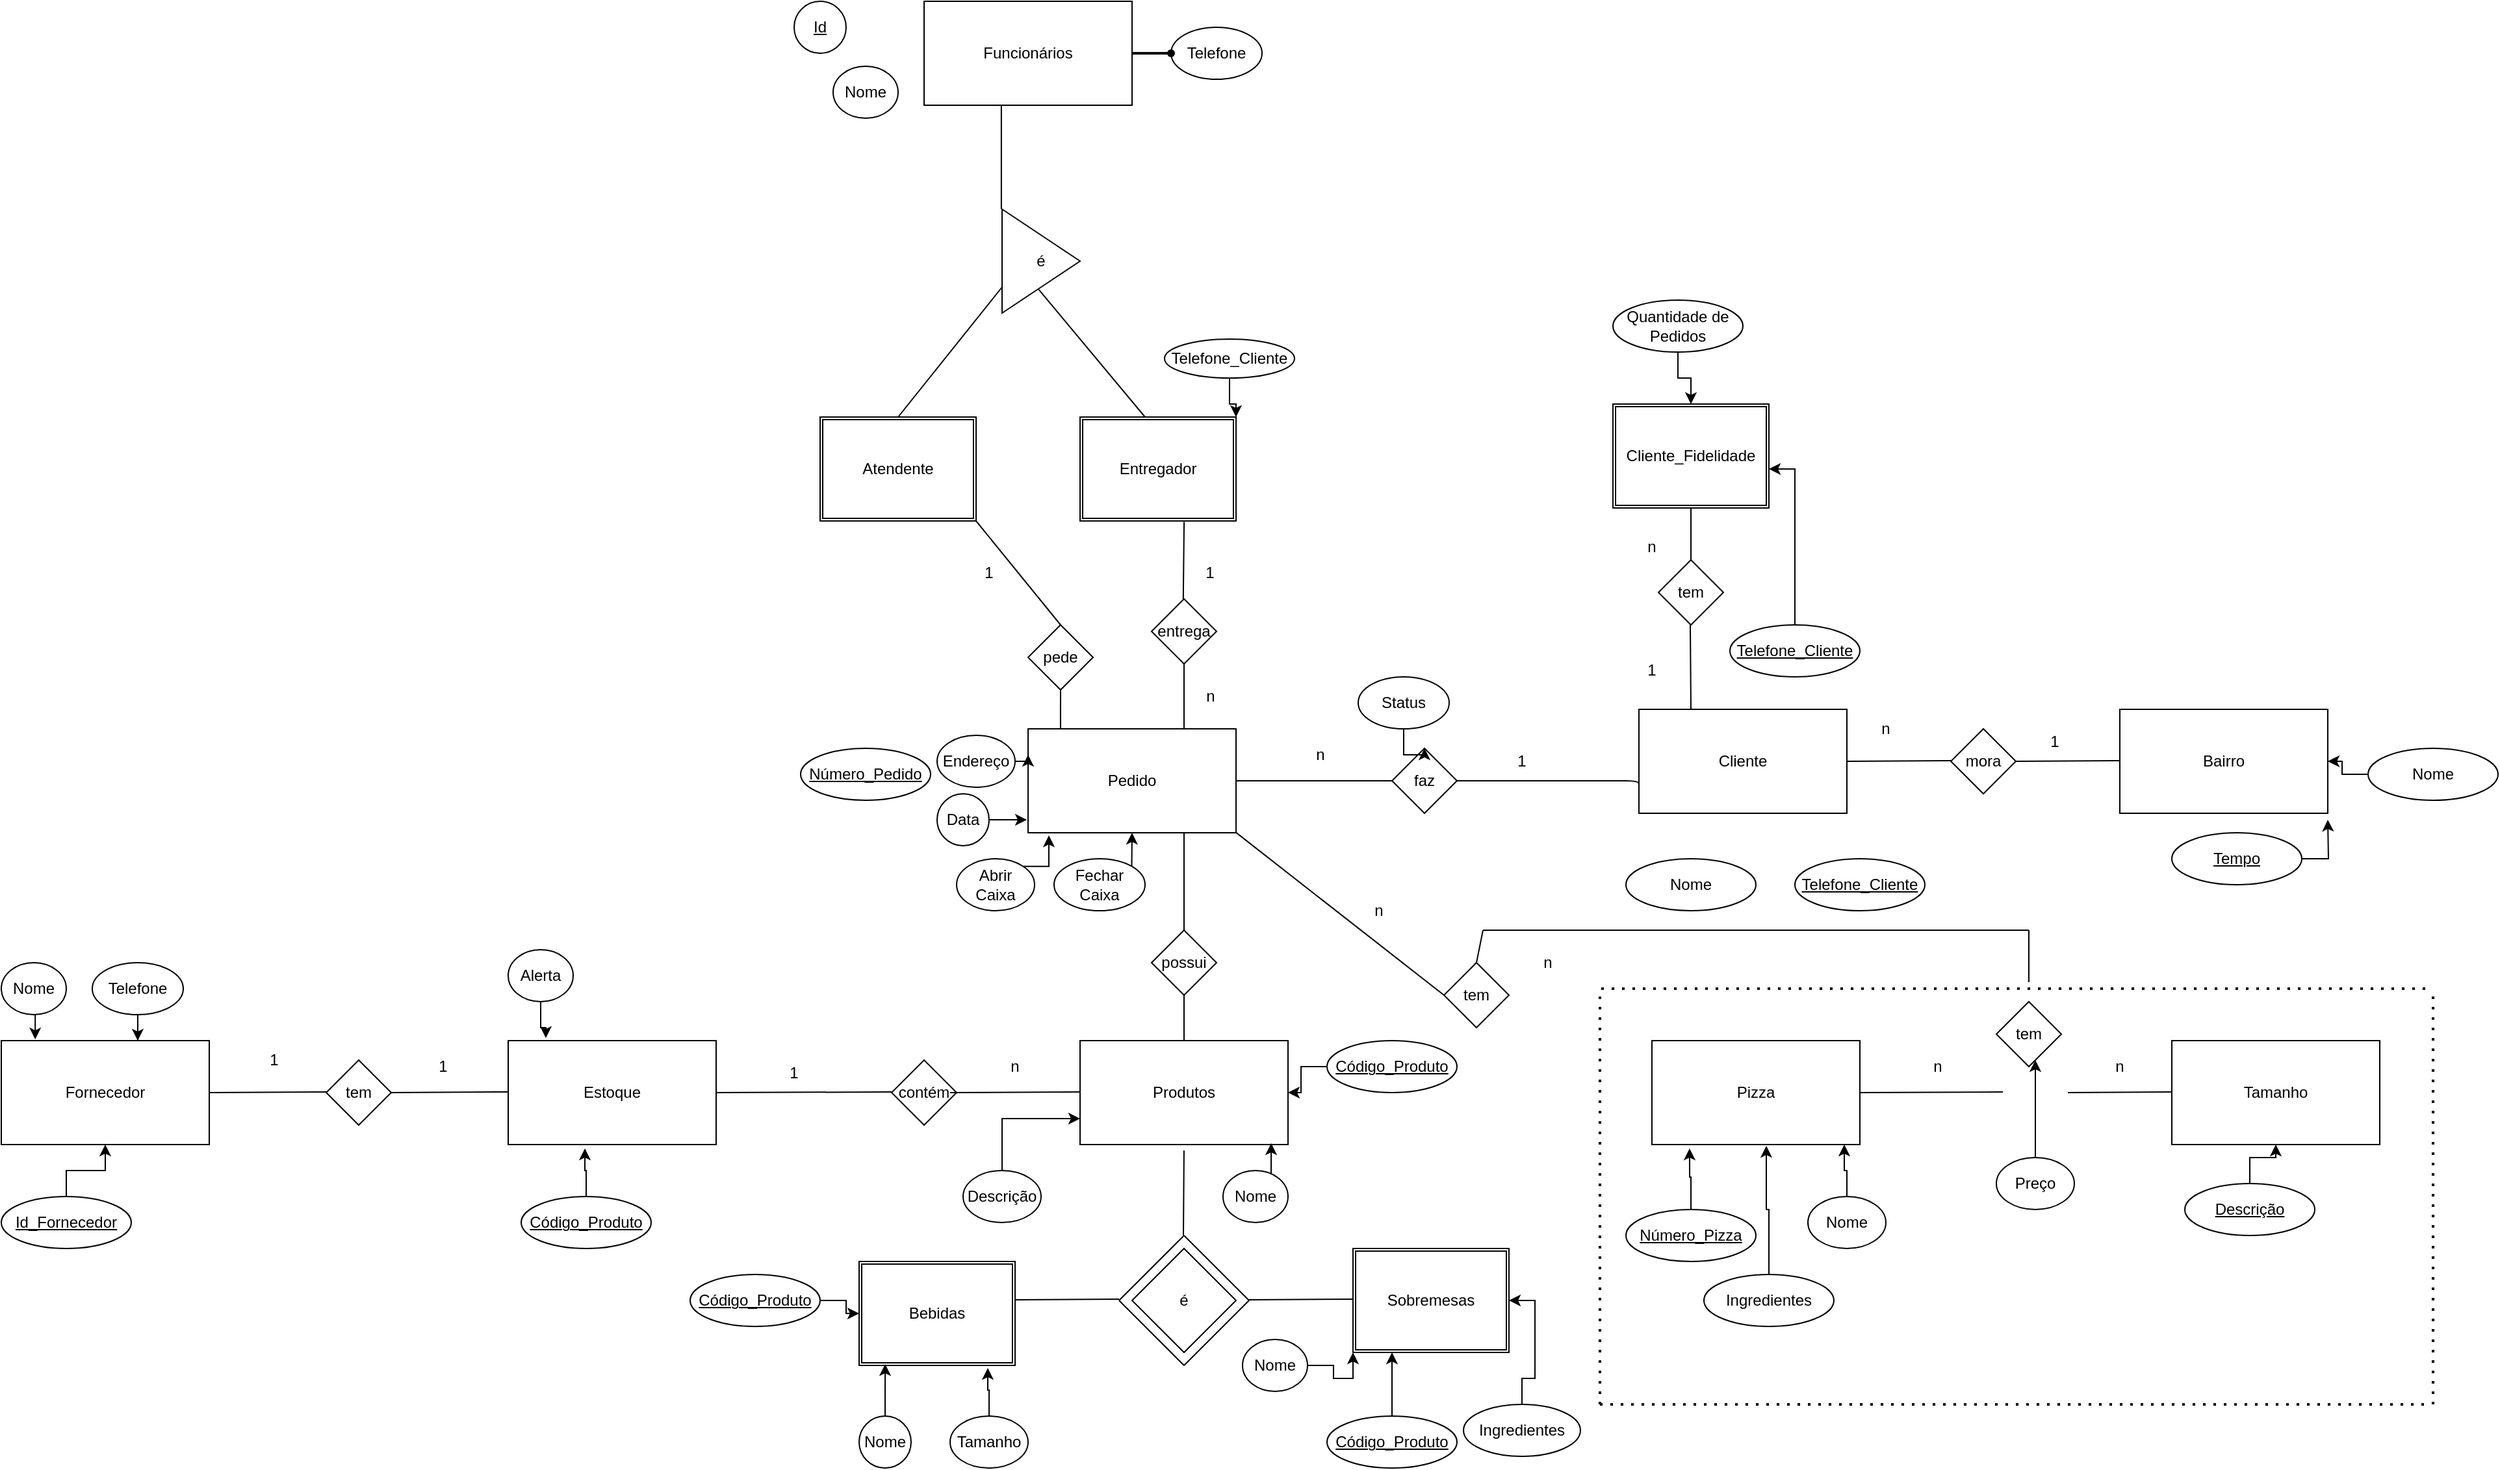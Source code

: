 <mxfile version="14.6.12" type="github">
  <diagram id="Zmj1FCLTnXu52TwQ3R6O" name="Page-1">
    <mxGraphModel dx="2249" dy="791" grid="1" gridSize="10" guides="1" tooltips="1" connect="1" arrows="1" fold="1" page="1" pageScale="1" pageWidth="827" pageHeight="1169" math="0" shadow="0">
      <root>
        <mxCell id="0" />
        <mxCell id="1" parent="0" />
        <mxCell id="ojleg3UiXAgGKh8UfWWG-2" value="Funcionários" style="rounded=0;whiteSpace=wrap;html=1;" parent="1" vertex="1">
          <mxGeometry x="80" y="40" width="160" height="80" as="geometry" />
        </mxCell>
        <mxCell id="KPG-XOJzVi3PqvCxfSUZ-7" value="Atendente" style="shape=ext;double=1;rounded=0;whiteSpace=wrap;html=1;" parent="1" vertex="1">
          <mxGeometry y="360" width="120" height="80" as="geometry" />
        </mxCell>
        <mxCell id="KPG-XOJzVi3PqvCxfSUZ-8" value="Entregador" style="shape=ext;double=1;rounded=0;whiteSpace=wrap;html=1;" parent="1" vertex="1">
          <mxGeometry x="200" y="360" width="120" height="80" as="geometry" />
        </mxCell>
        <mxCell id="KPG-XOJzVi3PqvCxfSUZ-21" value="" style="endArrow=none;html=1;" parent="1" edge="1">
          <mxGeometry width="50" height="50" relative="1" as="geometry">
            <mxPoint x="139.43" y="200" as="sourcePoint" />
            <mxPoint x="139.43" y="120" as="targetPoint" />
          </mxGeometry>
        </mxCell>
        <mxCell id="KPG-XOJzVi3PqvCxfSUZ-23" value="" style="endArrow=none;html=1;entryX=0;entryY=1;entryDx=0;entryDy=0;" parent="1" edge="1">
          <mxGeometry width="50" height="50" relative="1" as="geometry">
            <mxPoint x="60" y="360" as="sourcePoint" />
            <mxPoint x="140" y="260" as="targetPoint" />
          </mxGeometry>
        </mxCell>
        <mxCell id="KPG-XOJzVi3PqvCxfSUZ-24" value="" style="endArrow=none;html=1;" parent="1" edge="1">
          <mxGeometry width="50" height="50" relative="1" as="geometry">
            <mxPoint x="250" y="360" as="sourcePoint" />
            <mxPoint x="168.182" y="261.818" as="targetPoint" />
          </mxGeometry>
        </mxCell>
        <mxCell id="KPG-XOJzVi3PqvCxfSUZ-33" value="Pedido" style="rounded=0;whiteSpace=wrap;html=1;" parent="1" vertex="1">
          <mxGeometry x="160" y="600" width="160" height="80" as="geometry" />
        </mxCell>
        <mxCell id="KPG-XOJzVi3PqvCxfSUZ-35" value="Cliente" style="rounded=0;whiteSpace=wrap;html=1;" parent="1" vertex="1">
          <mxGeometry x="630" y="585" width="160" height="80" as="geometry" />
        </mxCell>
        <mxCell id="KPG-XOJzVi3PqvCxfSUZ-36" value="Produtos" style="rounded=0;whiteSpace=wrap;html=1;" parent="1" vertex="1">
          <mxGeometry x="200" y="840" width="160" height="80" as="geometry" />
        </mxCell>
        <mxCell id="KPG-XOJzVi3PqvCxfSUZ-37" value="Bairro" style="rounded=0;whiteSpace=wrap;html=1;" parent="1" vertex="1">
          <mxGeometry x="1000" y="585" width="160" height="80" as="geometry" />
        </mxCell>
        <mxCell id="KPG-XOJzVi3PqvCxfSUZ-38" value="&lt;div&gt;Estoque&lt;/div&gt;" style="rounded=0;whiteSpace=wrap;html=1;" parent="1" vertex="1">
          <mxGeometry x="-240" y="840" width="160" height="80" as="geometry" />
        </mxCell>
        <mxCell id="KPG-XOJzVi3PqvCxfSUZ-40" value="Pizza" style="rounded=0;whiteSpace=wrap;html=1;" parent="1" vertex="1">
          <mxGeometry x="640" y="840" width="160" height="80" as="geometry" />
        </mxCell>
        <mxCell id="KPG-XOJzVi3PqvCxfSUZ-41" value="Tamanho" style="rounded=0;whiteSpace=wrap;html=1;" parent="1" vertex="1">
          <mxGeometry x="1040" y="840" width="160" height="80" as="geometry" />
        </mxCell>
        <mxCell id="KPG-XOJzVi3PqvCxfSUZ-203" style="edgeStyle=orthogonalEdgeStyle;rounded=0;orthogonalLoop=1;jettySize=auto;html=1;entryX=0;entryY=1;entryDx=0;entryDy=0;" parent="1" source="KPG-XOJzVi3PqvCxfSUZ-47" target="KPG-XOJzVi3PqvCxfSUZ-57" edge="1">
          <mxGeometry relative="1" as="geometry" />
        </mxCell>
        <mxCell id="KPG-XOJzVi3PqvCxfSUZ-47" value="Nome" style="ellipse;whiteSpace=wrap;html=1;align=center;" parent="1" vertex="1">
          <mxGeometry x="325" y="1070" width="50" height="40" as="geometry" />
        </mxCell>
        <mxCell id="KPG-XOJzVi3PqvCxfSUZ-194" style="edgeStyle=orthogonalEdgeStyle;rounded=0;orthogonalLoop=1;jettySize=auto;html=1;entryX=0.925;entryY=1;entryDx=0;entryDy=0;entryPerimeter=0;" parent="1" source="KPG-XOJzVi3PqvCxfSUZ-49" target="KPG-XOJzVi3PqvCxfSUZ-40" edge="1">
          <mxGeometry relative="1" as="geometry" />
        </mxCell>
        <mxCell id="KPG-XOJzVi3PqvCxfSUZ-49" value="Nome" style="ellipse;whiteSpace=wrap;html=1;align=center;" parent="1" vertex="1">
          <mxGeometry x="760" y="960" width="60" height="40" as="geometry" />
        </mxCell>
        <mxCell id="KPG-XOJzVi3PqvCxfSUZ-198" style="edgeStyle=orthogonalEdgeStyle;rounded=0;orthogonalLoop=1;jettySize=auto;html=1;entryX=0.181;entryY=1.038;entryDx=0;entryDy=0;entryPerimeter=0;" parent="1" source="KPG-XOJzVi3PqvCxfSUZ-52" target="KPG-XOJzVi3PqvCxfSUZ-40" edge="1">
          <mxGeometry relative="1" as="geometry" />
        </mxCell>
        <mxCell id="KPG-XOJzVi3PqvCxfSUZ-52" value="Número_Pizza" style="ellipse;whiteSpace=wrap;html=1;align=center;fontStyle=4;" parent="1" vertex="1">
          <mxGeometry x="620" y="970" width="100" height="40" as="geometry" />
        </mxCell>
        <mxCell id="KPG-XOJzVi3PqvCxfSUZ-53" value="Nome" style="ellipse;whiteSpace=wrap;html=1;align=center;" parent="1" vertex="1">
          <mxGeometry x="620" y="700" width="100" height="40" as="geometry" />
        </mxCell>
        <mxCell id="KPG-XOJzVi3PqvCxfSUZ-54" value="Telefone_Cliente" style="ellipse;whiteSpace=wrap;html=1;align=center;fontStyle=4;" parent="1" vertex="1">
          <mxGeometry x="750" y="700" width="100" height="40" as="geometry" />
        </mxCell>
        <mxCell id="KPG-XOJzVi3PqvCxfSUZ-184" style="edgeStyle=orthogonalEdgeStyle;rounded=0;orthogonalLoop=1;jettySize=auto;html=1;entryX=1;entryY=0;entryDx=0;entryDy=0;" parent="1" source="KPG-XOJzVi3PqvCxfSUZ-55" target="KPG-XOJzVi3PqvCxfSUZ-8" edge="1">
          <mxGeometry relative="1" as="geometry" />
        </mxCell>
        <mxCell id="KPG-XOJzVi3PqvCxfSUZ-55" value="Telefone_Cliente" style="ellipse;whiteSpace=wrap;html=1;align=center;" parent="1" vertex="1">
          <mxGeometry x="265" y="300" width="100" height="30" as="geometry" />
        </mxCell>
        <mxCell id="KPG-XOJzVi3PqvCxfSUZ-56" value="Bebidas" style="shape=ext;double=1;rounded=0;whiteSpace=wrap;html=1;" parent="1" vertex="1">
          <mxGeometry x="30" y="1010" width="120" height="80" as="geometry" />
        </mxCell>
        <mxCell id="KPG-XOJzVi3PqvCxfSUZ-57" value="Sobremesas" style="shape=ext;double=1;rounded=0;whiteSpace=wrap;html=1;" parent="1" vertex="1">
          <mxGeometry x="410" y="1000" width="120" height="80" as="geometry" />
        </mxCell>
        <mxCell id="KPG-XOJzVi3PqvCxfSUZ-188" value="" style="edgeStyle=orthogonalEdgeStyle;rounded=0;orthogonalLoop=1;jettySize=auto;html=1;" parent="1" source="KPG-XOJzVi3PqvCxfSUZ-58" target="KPG-XOJzVi3PqvCxfSUZ-41" edge="1">
          <mxGeometry relative="1" as="geometry" />
        </mxCell>
        <mxCell id="KPG-XOJzVi3PqvCxfSUZ-58" value="Descrição" style="ellipse;whiteSpace=wrap;html=1;align=center;fontStyle=4;" parent="1" vertex="1">
          <mxGeometry x="1050" y="950" width="100" height="40" as="geometry" />
        </mxCell>
        <mxCell id="KPG-XOJzVi3PqvCxfSUZ-60" value="Cliente_Fidelidade" style="shape=ext;double=1;rounded=0;whiteSpace=wrap;html=1;" parent="1" vertex="1">
          <mxGeometry x="610" y="350" width="120" height="80" as="geometry" />
        </mxCell>
        <mxCell id="M0uIH-TrYU2wMvutDTAN-3" value="" style="edgeStyle=orthogonalEdgeStyle;rounded=0;orthogonalLoop=1;jettySize=auto;html=1;" parent="1" source="KPG-XOJzVi3PqvCxfSUZ-61" target="KPG-XOJzVi3PqvCxfSUZ-60" edge="1">
          <mxGeometry relative="1" as="geometry">
            <Array as="points">
              <mxPoint x="750" y="400" />
            </Array>
          </mxGeometry>
        </mxCell>
        <mxCell id="KPG-XOJzVi3PqvCxfSUZ-61" value="Telefone_Cliente" style="ellipse;whiteSpace=wrap;html=1;align=center;fontStyle=4;" parent="1" vertex="1">
          <mxGeometry x="700" y="520" width="100" height="40" as="geometry" />
        </mxCell>
        <mxCell id="KPG-XOJzVi3PqvCxfSUZ-182" value="" style="edgeStyle=orthogonalEdgeStyle;rounded=0;orthogonalLoop=1;jettySize=auto;html=1;" parent="1" source="KPG-XOJzVi3PqvCxfSUZ-62" target="KPG-XOJzVi3PqvCxfSUZ-60" edge="1">
          <mxGeometry relative="1" as="geometry" />
        </mxCell>
        <mxCell id="KPG-XOJzVi3PqvCxfSUZ-62" value="Quantidade de Pedidos" style="ellipse;whiteSpace=wrap;html=1;align=center;" parent="1" vertex="1">
          <mxGeometry x="610" y="270" width="100" height="40" as="geometry" />
        </mxCell>
        <mxCell id="KPG-XOJzVi3PqvCxfSUZ-205" style="edgeStyle=orthogonalEdgeStyle;rounded=0;orthogonalLoop=1;jettySize=auto;html=1;entryX=0.167;entryY=0.988;entryDx=0;entryDy=0;entryPerimeter=0;" parent="1" source="KPG-XOJzVi3PqvCxfSUZ-64" target="KPG-XOJzVi3PqvCxfSUZ-56" edge="1">
          <mxGeometry relative="1" as="geometry" />
        </mxCell>
        <mxCell id="KPG-XOJzVi3PqvCxfSUZ-64" value="Nome" style="ellipse;whiteSpace=wrap;html=1;align=center;" parent="1" vertex="1">
          <mxGeometry x="30" y="1129" width="40" height="40" as="geometry" />
        </mxCell>
        <mxCell id="CF_QVuXvldoDAZXPr2X7-2" value="" style="edgeStyle=orthogonalEdgeStyle;rounded=0;orthogonalLoop=1;jettySize=auto;html=1;" parent="1" source="KPG-XOJzVi3PqvCxfSUZ-66" target="KPG-XOJzVi3PqvCxfSUZ-36" edge="1">
          <mxGeometry relative="1" as="geometry" />
        </mxCell>
        <mxCell id="KPG-XOJzVi3PqvCxfSUZ-66" value="Código_Produto" style="ellipse;whiteSpace=wrap;html=1;align=center;fontStyle=4;" parent="1" vertex="1">
          <mxGeometry x="390" y="840" width="100" height="40" as="geometry" />
        </mxCell>
        <mxCell id="KPG-XOJzVi3PqvCxfSUZ-207" style="edgeStyle=orthogonalEdgeStyle;rounded=0;orthogonalLoop=1;jettySize=auto;html=1;entryX=0.369;entryY=1.038;entryDx=0;entryDy=0;entryPerimeter=0;" parent="1" source="KPG-XOJzVi3PqvCxfSUZ-67" target="KPG-XOJzVi3PqvCxfSUZ-38" edge="1">
          <mxGeometry relative="1" as="geometry" />
        </mxCell>
        <mxCell id="KPG-XOJzVi3PqvCxfSUZ-67" value="Código_Produto" style="ellipse;whiteSpace=wrap;html=1;align=center;fontStyle=4;" parent="1" vertex="1">
          <mxGeometry x="-230" y="960" width="100" height="40" as="geometry" />
        </mxCell>
        <mxCell id="KPG-XOJzVi3PqvCxfSUZ-204" value="" style="edgeStyle=orthogonalEdgeStyle;rounded=0;orthogonalLoop=1;jettySize=auto;html=1;" parent="1" source="KPG-XOJzVi3PqvCxfSUZ-69" target="KPG-XOJzVi3PqvCxfSUZ-56" edge="1">
          <mxGeometry relative="1" as="geometry" />
        </mxCell>
        <mxCell id="KPG-XOJzVi3PqvCxfSUZ-69" value="Código_Produto" style="ellipse;whiteSpace=wrap;html=1;align=center;fontStyle=4;" parent="1" vertex="1">
          <mxGeometry x="-100" y="1020" width="100" height="40" as="geometry" />
        </mxCell>
        <mxCell id="KPG-XOJzVi3PqvCxfSUZ-202" style="edgeStyle=orthogonalEdgeStyle;rounded=0;orthogonalLoop=1;jettySize=auto;html=1;entryX=0.25;entryY=1;entryDx=0;entryDy=0;" parent="1" source="KPG-XOJzVi3PqvCxfSUZ-70" target="KPG-XOJzVi3PqvCxfSUZ-57" edge="1">
          <mxGeometry relative="1" as="geometry" />
        </mxCell>
        <mxCell id="KPG-XOJzVi3PqvCxfSUZ-70" value="Código_Produto" style="ellipse;whiteSpace=wrap;html=1;align=center;fontStyle=4;" parent="1" vertex="1">
          <mxGeometry x="390" y="1129" width="100" height="40" as="geometry" />
        </mxCell>
        <mxCell id="KPG-XOJzVi3PqvCxfSUZ-201" style="edgeStyle=orthogonalEdgeStyle;rounded=0;orthogonalLoop=1;jettySize=auto;html=1;entryX=1;entryY=0.5;entryDx=0;entryDy=0;" parent="1" source="KPG-XOJzVi3PqvCxfSUZ-71" target="KPG-XOJzVi3PqvCxfSUZ-57" edge="1">
          <mxGeometry relative="1" as="geometry" />
        </mxCell>
        <mxCell id="KPG-XOJzVi3PqvCxfSUZ-71" value="Ingredientes" style="ellipse;whiteSpace=wrap;html=1;align=center;" parent="1" vertex="1">
          <mxGeometry x="495" y="1120" width="90" height="40" as="geometry" />
        </mxCell>
        <mxCell id="KPG-XOJzVi3PqvCxfSUZ-196" style="edgeStyle=orthogonalEdgeStyle;rounded=0;orthogonalLoop=1;jettySize=auto;html=1;entryX=0.55;entryY=1.013;entryDx=0;entryDy=0;entryPerimeter=0;" parent="1" source="KPG-XOJzVi3PqvCxfSUZ-72" target="KPG-XOJzVi3PqvCxfSUZ-40" edge="1">
          <mxGeometry relative="1" as="geometry" />
        </mxCell>
        <mxCell id="KPG-XOJzVi3PqvCxfSUZ-72" value="Ingredientes" style="ellipse;whiteSpace=wrap;html=1;align=center;" parent="1" vertex="1">
          <mxGeometry x="680" y="1020" width="100" height="40" as="geometry" />
        </mxCell>
        <mxCell id="KPG-XOJzVi3PqvCxfSUZ-73" value="Número_Pedido" style="ellipse;whiteSpace=wrap;html=1;align=center;fontStyle=4;" parent="1" vertex="1">
          <mxGeometry x="-15" y="615" width="100" height="40" as="geometry" />
        </mxCell>
        <mxCell id="KPG-XOJzVi3PqvCxfSUZ-75" value="tem" style="rhombus;whiteSpace=wrap;html=1;" parent="1" vertex="1">
          <mxGeometry x="905" y="810" width="50" height="50" as="geometry" />
        </mxCell>
        <mxCell id="KPG-XOJzVi3PqvCxfSUZ-76" value="mora" style="rhombus;whiteSpace=wrap;html=1;" parent="1" vertex="1">
          <mxGeometry x="870" y="600" width="50" height="50" as="geometry" />
        </mxCell>
        <mxCell id="KPG-XOJzVi3PqvCxfSUZ-77" value="entrega" style="rhombus;whiteSpace=wrap;html=1;" parent="1" vertex="1">
          <mxGeometry x="255" y="500" width="50" height="50" as="geometry" />
        </mxCell>
        <mxCell id="KPG-XOJzVi3PqvCxfSUZ-187" value="" style="edgeStyle=orthogonalEdgeStyle;rounded=0;orthogonalLoop=1;jettySize=auto;html=1;" parent="1" source="KPG-XOJzVi3PqvCxfSUZ-78" target="KPG-XOJzVi3PqvCxfSUZ-37" edge="1">
          <mxGeometry relative="1" as="geometry" />
        </mxCell>
        <mxCell id="KPG-XOJzVi3PqvCxfSUZ-78" value="Nome" style="ellipse;whiteSpace=wrap;html=1;align=center;" parent="1" vertex="1">
          <mxGeometry x="1191" y="615" width="100" height="40" as="geometry" />
        </mxCell>
        <mxCell id="KPG-XOJzVi3PqvCxfSUZ-186" style="edgeStyle=orthogonalEdgeStyle;rounded=0;orthogonalLoop=1;jettySize=auto;html=1;" parent="1" source="KPG-XOJzVi3PqvCxfSUZ-79" edge="1">
          <mxGeometry relative="1" as="geometry">
            <mxPoint x="1160" y="670" as="targetPoint" />
          </mxGeometry>
        </mxCell>
        <mxCell id="KPG-XOJzVi3PqvCxfSUZ-79" value="Tempo" style="ellipse;whiteSpace=wrap;html=1;align=center;fontStyle=4;" parent="1" vertex="1">
          <mxGeometry x="1040" y="680" width="100" height="40" as="geometry" />
        </mxCell>
        <mxCell id="KPG-XOJzVi3PqvCxfSUZ-171" style="edgeStyle=orthogonalEdgeStyle;rounded=0;orthogonalLoop=1;jettySize=auto;html=1;exitX=1;exitY=0;exitDx=0;exitDy=0;entryX=0.1;entryY=1.025;entryDx=0;entryDy=0;entryPerimeter=0;" parent="1" source="KPG-XOJzVi3PqvCxfSUZ-80" target="KPG-XOJzVi3PqvCxfSUZ-33" edge="1">
          <mxGeometry relative="1" as="geometry" />
        </mxCell>
        <mxCell id="KPG-XOJzVi3PqvCxfSUZ-80" value="Abrir Caixa" style="ellipse;whiteSpace=wrap;html=1;align=center;" parent="1" vertex="1">
          <mxGeometry x="105" y="700" width="60" height="40" as="geometry" />
        </mxCell>
        <mxCell id="KPG-XOJzVi3PqvCxfSUZ-170" style="edgeStyle=orthogonalEdgeStyle;rounded=0;orthogonalLoop=1;jettySize=auto;html=1;exitX=1;exitY=0;exitDx=0;exitDy=0;entryX=0.5;entryY=1;entryDx=0;entryDy=0;" parent="1" source="KPG-XOJzVi3PqvCxfSUZ-81" target="KPG-XOJzVi3PqvCxfSUZ-33" edge="1">
          <mxGeometry relative="1" as="geometry" />
        </mxCell>
        <mxCell id="KPG-XOJzVi3PqvCxfSUZ-81" value="Fechar Caixa" style="ellipse;whiteSpace=wrap;html=1;align=center;" parent="1" vertex="1">
          <mxGeometry x="180" y="700" width="70" height="40" as="geometry" />
        </mxCell>
        <mxCell id="KPG-XOJzVi3PqvCxfSUZ-173" style="edgeStyle=orthogonalEdgeStyle;rounded=0;orthogonalLoop=1;jettySize=auto;html=1;exitX=1;exitY=0.5;exitDx=0;exitDy=0;entryX=0;entryY=0.25;entryDx=0;entryDy=0;" parent="1" source="KPG-XOJzVi3PqvCxfSUZ-82" target="KPG-XOJzVi3PqvCxfSUZ-33" edge="1">
          <mxGeometry relative="1" as="geometry" />
        </mxCell>
        <mxCell id="KPG-XOJzVi3PqvCxfSUZ-82" value="Endereço" style="ellipse;whiteSpace=wrap;html=1;align=center;" parent="1" vertex="1">
          <mxGeometry x="90" y="605" width="60" height="40" as="geometry" />
        </mxCell>
        <mxCell id="KPG-XOJzVi3PqvCxfSUZ-172" style="edgeStyle=orthogonalEdgeStyle;rounded=0;orthogonalLoop=1;jettySize=auto;html=1;exitX=1;exitY=0.5;exitDx=0;exitDy=0;entryX=-0.006;entryY=0.875;entryDx=0;entryDy=0;entryPerimeter=0;" parent="1" source="KPG-XOJzVi3PqvCxfSUZ-83" target="KPG-XOJzVi3PqvCxfSUZ-33" edge="1">
          <mxGeometry relative="1" as="geometry" />
        </mxCell>
        <mxCell id="KPG-XOJzVi3PqvCxfSUZ-83" value="Data" style="ellipse;whiteSpace=wrap;html=1;align=center;" parent="1" vertex="1">
          <mxGeometry x="90" y="650" width="40" height="40" as="geometry" />
        </mxCell>
        <mxCell id="KPG-XOJzVi3PqvCxfSUZ-84" value="" style="endArrow=none;dashed=1;html=1;dashPattern=1 3;strokeWidth=2;" parent="1" edge="1">
          <mxGeometry width="50" height="50" relative="1" as="geometry">
            <mxPoint x="600" y="1120" as="sourcePoint" />
            <mxPoint x="600" y="800" as="targetPoint" />
          </mxGeometry>
        </mxCell>
        <mxCell id="KPG-XOJzVi3PqvCxfSUZ-85" value="" style="endArrow=none;dashed=1;html=1;dashPattern=1 3;strokeWidth=2;" parent="1" edge="1">
          <mxGeometry width="50" height="50" relative="1" as="geometry">
            <mxPoint x="600" y="1120" as="sourcePoint" />
            <mxPoint x="1240" y="1120" as="targetPoint" />
          </mxGeometry>
        </mxCell>
        <mxCell id="KPG-XOJzVi3PqvCxfSUZ-86" value="" style="endArrow=none;dashed=1;html=1;dashPattern=1 3;strokeWidth=2;" parent="1" edge="1">
          <mxGeometry width="50" height="50" relative="1" as="geometry">
            <mxPoint x="1241" y="1120" as="sourcePoint" />
            <mxPoint x="1241" y="800" as="targetPoint" />
          </mxGeometry>
        </mxCell>
        <mxCell id="KPG-XOJzVi3PqvCxfSUZ-88" value="" style="endArrow=none;dashed=1;html=1;dashPattern=1 3;strokeWidth=2;" parent="1" edge="1">
          <mxGeometry width="50" height="50" relative="1" as="geometry">
            <mxPoint x="601" y="800" as="sourcePoint" />
            <mxPoint x="1241" y="800" as="targetPoint" />
          </mxGeometry>
        </mxCell>
        <mxCell id="KPG-XOJzVi3PqvCxfSUZ-189" value="" style="edgeStyle=orthogonalEdgeStyle;rounded=0;orthogonalLoop=1;jettySize=auto;html=1;" parent="1" source="KPG-XOJzVi3PqvCxfSUZ-89" target="KPG-XOJzVi3PqvCxfSUZ-75" edge="1">
          <mxGeometry relative="1" as="geometry">
            <Array as="points">
              <mxPoint x="935" y="880" />
              <mxPoint x="935" y="880" />
            </Array>
          </mxGeometry>
        </mxCell>
        <mxCell id="KPG-XOJzVi3PqvCxfSUZ-89" value="Preço" style="ellipse;whiteSpace=wrap;html=1;align=center;" parent="1" vertex="1">
          <mxGeometry x="905" y="930" width="60" height="40" as="geometry" />
        </mxCell>
        <mxCell id="KPG-XOJzVi3PqvCxfSUZ-90" value="Fornecedor" style="rounded=0;whiteSpace=wrap;html=1;" parent="1" vertex="1">
          <mxGeometry x="-630" y="840" width="160" height="80" as="geometry" />
        </mxCell>
        <mxCell id="KPG-XOJzVi3PqvCxfSUZ-208" value="" style="edgeStyle=orthogonalEdgeStyle;rounded=0;orthogonalLoop=1;jettySize=auto;html=1;" parent="1" source="KPG-XOJzVi3PqvCxfSUZ-91" target="KPG-XOJzVi3PqvCxfSUZ-90" edge="1">
          <mxGeometry relative="1" as="geometry" />
        </mxCell>
        <mxCell id="KPG-XOJzVi3PqvCxfSUZ-91" value="Id_Fornecedor" style="ellipse;whiteSpace=wrap;html=1;align=center;fontStyle=4;" parent="1" vertex="1">
          <mxGeometry x="-630" y="960" width="100" height="40" as="geometry" />
        </mxCell>
        <mxCell id="KPG-XOJzVi3PqvCxfSUZ-209" style="edgeStyle=orthogonalEdgeStyle;rounded=0;orthogonalLoop=1;jettySize=auto;html=1;exitX=0.5;exitY=1;exitDx=0;exitDy=0;entryX=0.163;entryY=-0.012;entryDx=0;entryDy=0;entryPerimeter=0;" parent="1" source="KPG-XOJzVi3PqvCxfSUZ-92" target="KPG-XOJzVi3PqvCxfSUZ-90" edge="1">
          <mxGeometry relative="1" as="geometry" />
        </mxCell>
        <mxCell id="KPG-XOJzVi3PqvCxfSUZ-92" value="Nome" style="ellipse;whiteSpace=wrap;html=1;align=center;" parent="1" vertex="1">
          <mxGeometry x="-630" y="780" width="50" height="40" as="geometry" />
        </mxCell>
        <mxCell id="KPG-XOJzVi3PqvCxfSUZ-97" value="faz" style="rhombus;whiteSpace=wrap;html=1;" parent="1" vertex="1">
          <mxGeometry x="440" y="615" width="50" height="50" as="geometry" />
        </mxCell>
        <mxCell id="KPG-XOJzVi3PqvCxfSUZ-98" value="" style="endArrow=none;html=1;entryX=1;entryY=0.5;entryDx=0;entryDy=0;exitX=0;exitY=0.75;exitDx=0;exitDy=0;" parent="1" source="KPG-XOJzVi3PqvCxfSUZ-35" target="KPG-XOJzVi3PqvCxfSUZ-97" edge="1">
          <mxGeometry width="50" height="50" relative="1" as="geometry">
            <mxPoint x="572.5" y="675" as="sourcePoint" />
            <mxPoint x="500" y="632.5" as="targetPoint" />
            <Array as="points">
              <mxPoint x="630" y="640" />
            </Array>
          </mxGeometry>
        </mxCell>
        <mxCell id="KPG-XOJzVi3PqvCxfSUZ-99" value="" style="endArrow=none;html=1;entryX=1;entryY=0.5;entryDx=0;entryDy=0;exitX=0;exitY=0.5;exitDx=0;exitDy=0;" parent="1" source="KPG-XOJzVi3PqvCxfSUZ-97" target="KPG-XOJzVi3PqvCxfSUZ-33" edge="1">
          <mxGeometry width="50" height="50" relative="1" as="geometry">
            <mxPoint x="402.5" y="682.5" as="sourcePoint" />
            <mxPoint x="330" y="640" as="targetPoint" />
            <Array as="points">
              <mxPoint x="440" y="640" />
            </Array>
          </mxGeometry>
        </mxCell>
        <mxCell id="KPG-XOJzVi3PqvCxfSUZ-100" value="pede" style="rhombus;whiteSpace=wrap;html=1;" parent="1" vertex="1">
          <mxGeometry x="160" y="520" width="50" height="50" as="geometry" />
        </mxCell>
        <mxCell id="KPG-XOJzVi3PqvCxfSUZ-103" value="" style="endArrow=none;html=1;exitX=0.5;exitY=0;exitDx=0;exitDy=0;" parent="1" source="KPG-XOJzVi3PqvCxfSUZ-100" edge="1">
          <mxGeometry width="50" height="50" relative="1" as="geometry">
            <mxPoint x="70" y="490" as="sourcePoint" />
            <mxPoint x="120" y="440" as="targetPoint" />
          </mxGeometry>
        </mxCell>
        <mxCell id="KPG-XOJzVi3PqvCxfSUZ-104" value="" style="endArrow=none;html=1;exitX=0.156;exitY=0;exitDx=0;exitDy=0;exitPerimeter=0;" parent="1" source="KPG-XOJzVi3PqvCxfSUZ-33" edge="1">
          <mxGeometry width="50" height="50" relative="1" as="geometry">
            <mxPoint x="250" y="650" as="sourcePoint" />
            <mxPoint x="185" y="570" as="targetPoint" />
          </mxGeometry>
        </mxCell>
        <mxCell id="KPG-XOJzVi3PqvCxfSUZ-105" value="" style="endArrow=none;html=1;exitX=0;exitY=0.5;exitDx=0;exitDy=0;" parent="1" edge="1">
          <mxGeometry width="50" height="50" relative="1" as="geometry">
            <mxPoint x="870" y="624.5" as="sourcePoint" />
            <mxPoint x="790" y="625" as="targetPoint" />
            <Array as="points">
              <mxPoint x="870" y="624.5" />
            </Array>
          </mxGeometry>
        </mxCell>
        <mxCell id="KPG-XOJzVi3PqvCxfSUZ-106" value="" style="endArrow=none;html=1;exitX=0;exitY=0.5;exitDx=0;exitDy=0;" parent="1" edge="1">
          <mxGeometry width="50" height="50" relative="1" as="geometry">
            <mxPoint x="1000" y="624.5" as="sourcePoint" />
            <mxPoint x="920" y="625" as="targetPoint" />
            <Array as="points">
              <mxPoint x="1000" y="624.5" />
            </Array>
          </mxGeometry>
        </mxCell>
        <mxCell id="KPG-XOJzVi3PqvCxfSUZ-107" value="" style="endArrow=none;html=1;exitX=0;exitY=0.5;exitDx=0;exitDy=0;entryX=1;entryY=0.5;entryDx=0;entryDy=0;" parent="1" target="KPG-XOJzVi3PqvCxfSUZ-40" edge="1">
          <mxGeometry width="50" height="50" relative="1" as="geometry">
            <mxPoint x="910" y="879.5" as="sourcePoint" />
            <mxPoint x="830" y="880" as="targetPoint" />
            <Array as="points">
              <mxPoint x="910" y="879.5" />
            </Array>
          </mxGeometry>
        </mxCell>
        <mxCell id="KPG-XOJzVi3PqvCxfSUZ-108" value="" style="endArrow=none;html=1;exitX=0;exitY=0.5;exitDx=0;exitDy=0;" parent="1" edge="1">
          <mxGeometry width="50" height="50" relative="1" as="geometry">
            <mxPoint x="1040" y="879.5" as="sourcePoint" />
            <mxPoint x="960" y="880" as="targetPoint" />
            <Array as="points">
              <mxPoint x="1040" y="879.5" />
            </Array>
          </mxGeometry>
        </mxCell>
        <mxCell id="KPG-XOJzVi3PqvCxfSUZ-109" value="tem" style="rhombus;whiteSpace=wrap;html=1;" parent="1" vertex="1">
          <mxGeometry x="480" y="780" width="50" height="50" as="geometry" />
        </mxCell>
        <mxCell id="KPG-XOJzVi3PqvCxfSUZ-113" value="" style="endArrow=none;html=1;entryX=1;entryY=1;entryDx=0;entryDy=0;exitX=0;exitY=0.5;exitDx=0;exitDy=0;" parent="1" source="KPG-XOJzVi3PqvCxfSUZ-109" edge="1">
          <mxGeometry width="50" height="50" relative="1" as="geometry">
            <mxPoint x="450" y="780" as="sourcePoint" />
            <mxPoint x="320" y="679.83" as="targetPoint" />
          </mxGeometry>
        </mxCell>
        <mxCell id="KPG-XOJzVi3PqvCxfSUZ-116" value="é" style="rhombus;whiteSpace=wrap;html=1;" parent="1" vertex="1">
          <mxGeometry x="240" y="1000" width="80" height="80" as="geometry" />
        </mxCell>
        <mxCell id="KPG-XOJzVi3PqvCxfSUZ-117" value="" style="endArrow=none;html=1;" parent="1" edge="1">
          <mxGeometry width="50" height="50" relative="1" as="geometry">
            <mxPoint x="280" y="1090" as="sourcePoint" />
            <mxPoint x="230" y="1040" as="targetPoint" />
          </mxGeometry>
        </mxCell>
        <mxCell id="KPG-XOJzVi3PqvCxfSUZ-118" value="" style="endArrow=none;html=1;" parent="1" edge="1">
          <mxGeometry width="50" height="50" relative="1" as="geometry">
            <mxPoint x="330" y="1040" as="sourcePoint" />
            <mxPoint x="280" y="990" as="targetPoint" />
          </mxGeometry>
        </mxCell>
        <mxCell id="KPG-XOJzVi3PqvCxfSUZ-119" value="" style="endArrow=none;html=1;" parent="1" edge="1">
          <mxGeometry width="50" height="50" relative="1" as="geometry">
            <mxPoint x="330" y="1040" as="sourcePoint" />
            <mxPoint x="280" y="1090" as="targetPoint" />
          </mxGeometry>
        </mxCell>
        <mxCell id="KPG-XOJzVi3PqvCxfSUZ-120" value="" style="endArrow=none;html=1;" parent="1" edge="1">
          <mxGeometry width="50" height="50" relative="1" as="geometry">
            <mxPoint x="280" y="990" as="sourcePoint" />
            <mxPoint x="230" y="1040" as="targetPoint" />
          </mxGeometry>
        </mxCell>
        <mxCell id="KPG-XOJzVi3PqvCxfSUZ-121" value="" style="endArrow=none;html=1;exitX=0;exitY=0.5;exitDx=0;exitDy=0;" parent="1" edge="1">
          <mxGeometry width="50" height="50" relative="1" as="geometry">
            <mxPoint x="230" y="1039" as="sourcePoint" />
            <mxPoint x="150" y="1039.5" as="targetPoint" />
            <Array as="points">
              <mxPoint x="230" y="1039" />
            </Array>
          </mxGeometry>
        </mxCell>
        <mxCell id="KPG-XOJzVi3PqvCxfSUZ-122" value="" style="endArrow=none;html=1;exitX=0;exitY=0.5;exitDx=0;exitDy=0;" parent="1" edge="1">
          <mxGeometry width="50" height="50" relative="1" as="geometry">
            <mxPoint x="410" y="1039" as="sourcePoint" />
            <mxPoint x="330" y="1039.5" as="targetPoint" />
            <Array as="points">
              <mxPoint x="410" y="1039" />
            </Array>
          </mxGeometry>
        </mxCell>
        <mxCell id="KPG-XOJzVi3PqvCxfSUZ-206" style="edgeStyle=orthogonalEdgeStyle;rounded=0;orthogonalLoop=1;jettySize=auto;html=1;entryX=0.825;entryY=1.025;entryDx=0;entryDy=0;entryPerimeter=0;" parent="1" source="KPG-XOJzVi3PqvCxfSUZ-123" target="KPG-XOJzVi3PqvCxfSUZ-56" edge="1">
          <mxGeometry relative="1" as="geometry" />
        </mxCell>
        <mxCell id="KPG-XOJzVi3PqvCxfSUZ-123" value="Tamanho" style="ellipse;whiteSpace=wrap;html=1;align=center;" parent="1" vertex="1">
          <mxGeometry x="100" y="1129" width="60" height="40" as="geometry" />
        </mxCell>
        <mxCell id="KPG-XOJzVi3PqvCxfSUZ-133" value="tem" style="rhombus;whiteSpace=wrap;html=1;" parent="1" vertex="1">
          <mxGeometry x="-380" y="855" width="50" height="50" as="geometry" />
        </mxCell>
        <mxCell id="KPG-XOJzVi3PqvCxfSUZ-135" value="" style="endArrow=none;html=1;exitX=0;exitY=0.5;exitDx=0;exitDy=0;entryX=1;entryY=0.5;entryDx=0;entryDy=0;" parent="1" edge="1">
          <mxGeometry width="50" height="50" relative="1" as="geometry">
            <mxPoint x="-240" y="879.5" as="sourcePoint" />
            <mxPoint x="-330" y="880" as="targetPoint" />
            <Array as="points">
              <mxPoint x="-240" y="879.5" />
            </Array>
          </mxGeometry>
        </mxCell>
        <mxCell id="KPG-XOJzVi3PqvCxfSUZ-211" style="edgeStyle=orthogonalEdgeStyle;rounded=0;orthogonalLoop=1;jettySize=auto;html=1;entryX=0.656;entryY=0;entryDx=0;entryDy=0;entryPerimeter=0;" parent="1" source="KPG-XOJzVi3PqvCxfSUZ-136" target="KPG-XOJzVi3PqvCxfSUZ-90" edge="1">
          <mxGeometry relative="1" as="geometry" />
        </mxCell>
        <mxCell id="KPG-XOJzVi3PqvCxfSUZ-136" value="Telefone" style="ellipse;whiteSpace=wrap;html=1;align=center;" parent="1" vertex="1">
          <mxGeometry x="-560" y="780" width="70" height="40" as="geometry" />
        </mxCell>
        <mxCell id="KPG-XOJzVi3PqvCxfSUZ-139" value="" style="endArrow=none;html=1;" parent="1" edge="1">
          <mxGeometry width="50" height="50" relative="1" as="geometry">
            <mxPoint x="279.5" y="990" as="sourcePoint" />
            <mxPoint x="279.5" y="989.5" as="targetPoint" />
            <Array as="points">
              <mxPoint x="280" y="920" />
            </Array>
          </mxGeometry>
        </mxCell>
        <mxCell id="KPG-XOJzVi3PqvCxfSUZ-140" value="" style="endArrow=none;html=1;exitX=0;exitY=0.5;exitDx=0;exitDy=0;entryX=1;entryY=0.5;entryDx=0;entryDy=0;" parent="1" edge="1">
          <mxGeometry width="50" height="50" relative="1" as="geometry">
            <mxPoint x="-380" y="879.5" as="sourcePoint" />
            <mxPoint x="-470" y="880" as="targetPoint" />
            <Array as="points">
              <mxPoint x="-380" y="879.5" />
            </Array>
          </mxGeometry>
        </mxCell>
        <mxCell id="KPG-XOJzVi3PqvCxfSUZ-141" value="contém" style="rhombus;whiteSpace=wrap;html=1;" parent="1" vertex="1">
          <mxGeometry x="55" y="855" width="50" height="50" as="geometry" />
        </mxCell>
        <mxCell id="KPG-XOJzVi3PqvCxfSUZ-142" value="" style="endArrow=none;html=1;exitX=0;exitY=0.5;exitDx=0;exitDy=0;entryX=1;entryY=0.5;entryDx=0;entryDy=0;" parent="1" target="KPG-XOJzVi3PqvCxfSUZ-38" edge="1">
          <mxGeometry width="50" height="50" relative="1" as="geometry">
            <mxPoint x="55" y="879.5" as="sourcePoint" />
            <mxPoint x="-35" y="880" as="targetPoint" />
            <Array as="points">
              <mxPoint x="55" y="879.5" />
            </Array>
          </mxGeometry>
        </mxCell>
        <mxCell id="KPG-XOJzVi3PqvCxfSUZ-143" value="" style="endArrow=none;html=1;exitX=0;exitY=0.5;exitDx=0;exitDy=0;entryX=0.9;entryY=0.5;entryDx=0;entryDy=0;entryPerimeter=0;" parent="1" target="KPG-XOJzVi3PqvCxfSUZ-141" edge="1">
          <mxGeometry width="50" height="50" relative="1" as="geometry">
            <mxPoint x="200" y="879.5" as="sourcePoint" />
            <mxPoint x="110" y="880" as="targetPoint" />
            <Array as="points">
              <mxPoint x="200" y="879.5" />
            </Array>
          </mxGeometry>
        </mxCell>
        <mxCell id="KPG-XOJzVi3PqvCxfSUZ-144" value="Id" style="ellipse;whiteSpace=wrap;html=1;align=center;fontStyle=4;" parent="1" vertex="1">
          <mxGeometry x="-20" y="40" width="40" height="40" as="geometry" />
        </mxCell>
        <mxCell id="KPG-XOJzVi3PqvCxfSUZ-177" style="edgeStyle=orthogonalEdgeStyle;rounded=0;orthogonalLoop=1;jettySize=auto;html=1;exitX=1;exitY=0;exitDx=0;exitDy=0;entryX=1;entryY=0;entryDx=0;entryDy=0;" parent="1" source="KPG-XOJzVi3PqvCxfSUZ-145" target="KPG-XOJzVi3PqvCxfSUZ-145" edge="1">
          <mxGeometry relative="1" as="geometry" />
        </mxCell>
        <mxCell id="KPG-XOJzVi3PqvCxfSUZ-145" value="Nome" style="ellipse;whiteSpace=wrap;html=1;align=center;" parent="1" vertex="1">
          <mxGeometry x="10" y="90" width="50" height="40" as="geometry" />
        </mxCell>
        <mxCell id="KPG-XOJzVi3PqvCxfSUZ-146" value="Telefone" style="ellipse;whiteSpace=wrap;html=1;align=center;" parent="1" vertex="1">
          <mxGeometry x="270" y="60" width="70" height="40" as="geometry" />
        </mxCell>
        <mxCell id="KPG-XOJzVi3PqvCxfSUZ-147" value="1" style="text;html=1;strokeColor=none;fillColor=none;align=center;verticalAlign=middle;whiteSpace=wrap;rounded=0;" parent="1" vertex="1">
          <mxGeometry x="930" y="600" width="40" height="20" as="geometry" />
        </mxCell>
        <mxCell id="KPG-XOJzVi3PqvCxfSUZ-148" value="n" style="text;html=1;strokeColor=none;fillColor=none;align=center;verticalAlign=middle;whiteSpace=wrap;rounded=0;" parent="1" vertex="1">
          <mxGeometry x="840" y="850" width="40" height="20" as="geometry" />
        </mxCell>
        <mxCell id="KPG-XOJzVi3PqvCxfSUZ-151" value="1" style="text;html=1;strokeColor=none;fillColor=none;align=center;verticalAlign=middle;whiteSpace=wrap;rounded=0;" parent="1" vertex="1">
          <mxGeometry x="280" y="470" width="40" height="20" as="geometry" />
        </mxCell>
        <mxCell id="KPG-XOJzVi3PqvCxfSUZ-152" value="1" style="text;html=1;strokeColor=none;fillColor=none;align=center;verticalAlign=middle;whiteSpace=wrap;rounded=0;" parent="1" vertex="1">
          <mxGeometry x="110" y="470" width="40" height="20" as="geometry" />
        </mxCell>
        <mxCell id="KPG-XOJzVi3PqvCxfSUZ-153" value="n" style="text;html=1;strokeColor=none;fillColor=none;align=center;verticalAlign=middle;whiteSpace=wrap;rounded=0;" parent="1" vertex="1">
          <mxGeometry x="980" y="850" width="40" height="20" as="geometry" />
        </mxCell>
        <mxCell id="KPG-XOJzVi3PqvCxfSUZ-154" value="n" style="text;html=1;strokeColor=none;fillColor=none;align=center;verticalAlign=middle;whiteSpace=wrap;rounded=0;" parent="1" vertex="1">
          <mxGeometry x="410" y="730" width="40" height="20" as="geometry" />
        </mxCell>
        <mxCell id="KPG-XOJzVi3PqvCxfSUZ-155" value="n" style="text;html=1;strokeColor=none;fillColor=none;align=center;verticalAlign=middle;whiteSpace=wrap;rounded=0;" parent="1" vertex="1">
          <mxGeometry x="540" y="770" width="40" height="20" as="geometry" />
        </mxCell>
        <mxCell id="KPG-XOJzVi3PqvCxfSUZ-156" value="n" style="text;html=1;strokeColor=none;fillColor=none;align=center;verticalAlign=middle;whiteSpace=wrap;rounded=0;" parent="1" vertex="1">
          <mxGeometry x="800" y="590" width="40" height="20" as="geometry" />
        </mxCell>
        <mxCell id="KPG-XOJzVi3PqvCxfSUZ-158" value="1" style="text;html=1;strokeColor=none;fillColor=none;align=center;verticalAlign=middle;whiteSpace=wrap;rounded=0;" parent="1" vertex="1">
          <mxGeometry x="520" y="615" width="40" height="20" as="geometry" />
        </mxCell>
        <mxCell id="KPG-XOJzVi3PqvCxfSUZ-161" value="n" style="text;html=1;strokeColor=none;fillColor=none;align=center;verticalAlign=middle;whiteSpace=wrap;rounded=0;" parent="1" vertex="1">
          <mxGeometry x="365" y="605" width="40" height="30" as="geometry" />
        </mxCell>
        <mxCell id="KPG-XOJzVi3PqvCxfSUZ-162" value="possui" style="rhombus;whiteSpace=wrap;html=1;" parent="1" vertex="1">
          <mxGeometry x="255" y="755" width="50" height="50" as="geometry" />
        </mxCell>
        <mxCell id="KPG-XOJzVi3PqvCxfSUZ-163" value="" style="endArrow=none;html=1;entryX=0.75;entryY=1;entryDx=0;entryDy=0;" parent="1" target="KPG-XOJzVi3PqvCxfSUZ-33" edge="1">
          <mxGeometry width="50" height="50" relative="1" as="geometry">
            <mxPoint x="280" y="755" as="sourcePoint" />
            <mxPoint x="330" y="705" as="targetPoint" />
          </mxGeometry>
        </mxCell>
        <mxCell id="KPG-XOJzVi3PqvCxfSUZ-164" value="" style="endArrow=none;html=1;exitX=0.5;exitY=0;exitDx=0;exitDy=0;" parent="1" source="KPG-XOJzVi3PqvCxfSUZ-36" edge="1">
          <mxGeometry width="50" height="50" relative="1" as="geometry">
            <mxPoint x="230" y="855" as="sourcePoint" />
            <mxPoint x="280" y="805" as="targetPoint" />
          </mxGeometry>
        </mxCell>
        <mxCell id="KPG-XOJzVi3PqvCxfSUZ-212" value="tem" style="rhombus;whiteSpace=wrap;html=1;" parent="1" vertex="1">
          <mxGeometry x="645" y="470" width="50" height="50" as="geometry" />
        </mxCell>
        <mxCell id="KPG-XOJzVi3PqvCxfSUZ-213" value="" style="endArrow=none;html=1;exitX=0.5;exitY=0;exitDx=0;exitDy=0;" parent="1" source="KPG-XOJzVi3PqvCxfSUZ-212" edge="1">
          <mxGeometry width="50" height="50" relative="1" as="geometry">
            <mxPoint x="670" y="450" as="sourcePoint" />
            <mxPoint x="670" y="430" as="targetPoint" />
          </mxGeometry>
        </mxCell>
        <mxCell id="KPG-XOJzVi3PqvCxfSUZ-217" value="" style="endArrow=none;html=1;exitX=0.25;exitY=0;exitDx=0;exitDy=0;" parent="1" source="KPG-XOJzVi3PqvCxfSUZ-35" edge="1">
          <mxGeometry width="50" height="50" relative="1" as="geometry">
            <mxPoint x="669.5" y="560" as="sourcePoint" />
            <mxPoint x="669.5" y="520" as="targetPoint" />
          </mxGeometry>
        </mxCell>
        <mxCell id="KPG-XOJzVi3PqvCxfSUZ-218" value="1" style="text;html=1;strokeColor=none;fillColor=none;align=center;verticalAlign=middle;whiteSpace=wrap;rounded=0;" parent="1" vertex="1">
          <mxGeometry x="-310" y="850" width="40" height="20" as="geometry" />
        </mxCell>
        <mxCell id="KPG-XOJzVi3PqvCxfSUZ-219" value="1" style="text;html=1;strokeColor=none;fillColor=none;align=center;verticalAlign=middle;whiteSpace=wrap;rounded=0;" parent="1" vertex="1">
          <mxGeometry x="-440" y="840" width="40" height="30" as="geometry" />
        </mxCell>
        <mxCell id="KPG-XOJzVi3PqvCxfSUZ-220" value="1" style="text;html=1;strokeColor=none;fillColor=none;align=center;verticalAlign=middle;whiteSpace=wrap;rounded=0;" parent="1" vertex="1">
          <mxGeometry x="-40" y="855" width="40" height="20" as="geometry" />
        </mxCell>
        <mxCell id="KPG-XOJzVi3PqvCxfSUZ-221" value="n" style="text;html=1;strokeColor=none;fillColor=none;align=center;verticalAlign=middle;whiteSpace=wrap;rounded=0;" parent="1" vertex="1">
          <mxGeometry x="130" y="845" width="40" height="30" as="geometry" />
        </mxCell>
        <mxCell id="CF_QVuXvldoDAZXPr2X7-7" style="edgeStyle=orthogonalEdgeStyle;rounded=0;orthogonalLoop=1;jettySize=auto;html=1;exitX=1;exitY=0;exitDx=0;exitDy=0;entryX=0.919;entryY=0.988;entryDx=0;entryDy=0;entryPerimeter=0;" parent="1" source="CF_QVuXvldoDAZXPr2X7-1" target="KPG-XOJzVi3PqvCxfSUZ-36" edge="1">
          <mxGeometry relative="1" as="geometry" />
        </mxCell>
        <mxCell id="CF_QVuXvldoDAZXPr2X7-1" value="Nome" style="ellipse;whiteSpace=wrap;html=1;align=center;" parent="1" vertex="1">
          <mxGeometry x="310" y="940" width="50" height="40" as="geometry" />
        </mxCell>
        <mxCell id="CF_QVuXvldoDAZXPr2X7-10" style="edgeStyle=orthogonalEdgeStyle;rounded=0;orthogonalLoop=1;jettySize=auto;html=1;exitX=0.5;exitY=0;exitDx=0;exitDy=0;entryX=0;entryY=0.75;entryDx=0;entryDy=0;" parent="1" source="CF_QVuXvldoDAZXPr2X7-8" target="KPG-XOJzVi3PqvCxfSUZ-36" edge="1">
          <mxGeometry relative="1" as="geometry" />
        </mxCell>
        <mxCell id="CF_QVuXvldoDAZXPr2X7-8" value="Descrição" style="ellipse;whiteSpace=wrap;html=1;align=center;" parent="1" vertex="1">
          <mxGeometry x="110" y="940" width="60" height="40" as="geometry" />
        </mxCell>
        <mxCell id="CF_QVuXvldoDAZXPr2X7-12" style="edgeStyle=orthogonalEdgeStyle;rounded=0;orthogonalLoop=1;jettySize=auto;html=1;entryX=0.181;entryY=-0.025;entryDx=0;entryDy=0;entryPerimeter=0;" parent="1" source="CF_QVuXvldoDAZXPr2X7-11" target="KPG-XOJzVi3PqvCxfSUZ-38" edge="1">
          <mxGeometry relative="1" as="geometry" />
        </mxCell>
        <mxCell id="CF_QVuXvldoDAZXPr2X7-11" value="Alerta" style="ellipse;whiteSpace=wrap;html=1;align=center;" parent="1" vertex="1">
          <mxGeometry x="-240" y="770" width="50" height="40" as="geometry" />
        </mxCell>
        <mxCell id="CF_QVuXvldoDAZXPr2X7-14" style="edgeStyle=orthogonalEdgeStyle;rounded=0;orthogonalLoop=1;jettySize=auto;html=1;exitX=0.5;exitY=1;exitDx=0;exitDy=0;" parent="1" source="CF_QVuXvldoDAZXPr2X7-13" target="KPG-XOJzVi3PqvCxfSUZ-97" edge="1">
          <mxGeometry relative="1" as="geometry" />
        </mxCell>
        <mxCell id="CF_QVuXvldoDAZXPr2X7-13" value="Status" style="ellipse;whiteSpace=wrap;html=1;align=center;" parent="1" vertex="1">
          <mxGeometry x="414" y="560" width="70" height="40" as="geometry" />
        </mxCell>
        <mxCell id="M0uIH-TrYU2wMvutDTAN-2" value="n" style="text;html=1;align=center;verticalAlign=middle;resizable=0;points=[];autosize=1;strokeColor=none;" parent="1" vertex="1">
          <mxGeometry x="290" y="565" width="20" height="20" as="geometry" />
        </mxCell>
        <mxCell id="M0uIH-TrYU2wMvutDTAN-5" value="" style="endArrow=none;html=1;" parent="1" edge="1">
          <mxGeometry width="50" height="50" relative="1" as="geometry">
            <mxPoint x="930" y="795" as="sourcePoint" />
            <mxPoint x="930" y="755" as="targetPoint" />
          </mxGeometry>
        </mxCell>
        <mxCell id="M0uIH-TrYU2wMvutDTAN-6" value="" style="endArrow=none;html=1;" parent="1" edge="1">
          <mxGeometry width="50" height="50" relative="1" as="geometry">
            <mxPoint x="510" y="755" as="sourcePoint" />
            <mxPoint x="930" y="755" as="targetPoint" />
          </mxGeometry>
        </mxCell>
        <mxCell id="M0uIH-TrYU2wMvutDTAN-7" value="" style="endArrow=none;html=1;exitX=0.5;exitY=0;exitDx=0;exitDy=0;" parent="1" source="KPG-XOJzVi3PqvCxfSUZ-109" edge="1">
          <mxGeometry width="50" height="50" relative="1" as="geometry">
            <mxPoint x="480" y="780" as="sourcePoint" />
            <mxPoint x="510" y="755" as="targetPoint" />
          </mxGeometry>
        </mxCell>
        <mxCell id="pCtppnrgsNheikaqJxPt-3" value="é" style="triangle;whiteSpace=wrap;html=1;" parent="1" vertex="1">
          <mxGeometry x="140" y="200" width="60" height="80" as="geometry" />
        </mxCell>
        <mxCell id="pCtppnrgsNheikaqJxPt-5" value="" style="shape=waypoint;sketch=0;size=6;pointerEvents=1;points=[];fillColor=none;resizable=0;rotatable=0;perimeter=centerPerimeter;snapToPoint=1;" parent="1" vertex="1">
          <mxGeometry x="250" y="60" width="40" height="40" as="geometry" />
        </mxCell>
        <mxCell id="pCtppnrgsNheikaqJxPt-6" value="" style="line;strokeWidth=2;html=1;" parent="1" vertex="1">
          <mxGeometry x="240" y="75" width="30" height="10" as="geometry" />
        </mxCell>
        <mxCell id="pCtppnrgsNheikaqJxPt-9" value="" style="endArrow=none;html=1;exitX=0.5;exitY=0;exitDx=0;exitDy=0;" parent="1" edge="1">
          <mxGeometry width="50" height="50" relative="1" as="geometry">
            <mxPoint x="280" y="600" as="sourcePoint" />
            <mxPoint x="280" y="550" as="targetPoint" />
          </mxGeometry>
        </mxCell>
        <mxCell id="pCtppnrgsNheikaqJxPt-10" value="" style="endArrow=none;html=1;exitX=0.5;exitY=0;exitDx=0;exitDy=0;entryX=0.667;entryY=1.01;entryDx=0;entryDy=0;entryPerimeter=0;" parent="1" target="KPG-XOJzVi3PqvCxfSUZ-8" edge="1">
          <mxGeometry width="50" height="50" relative="1" as="geometry">
            <mxPoint x="279.41" y="500" as="sourcePoint" />
            <mxPoint x="279.41" y="450" as="targetPoint" />
          </mxGeometry>
        </mxCell>
        <mxCell id="pCtppnrgsNheikaqJxPt-13" value="1" style="text;html=1;strokeColor=none;fillColor=none;align=center;verticalAlign=middle;whiteSpace=wrap;rounded=0;" parent="1" vertex="1">
          <mxGeometry x="620" y="545" width="40" height="20" as="geometry" />
        </mxCell>
        <mxCell id="pCtppnrgsNheikaqJxPt-16" value="n" style="text;html=1;strokeColor=none;fillColor=none;align=center;verticalAlign=middle;whiteSpace=wrap;rounded=0;" parent="1" vertex="1">
          <mxGeometry x="620" y="450" width="40" height="20" as="geometry" />
        </mxCell>
      </root>
    </mxGraphModel>
  </diagram>
</mxfile>
